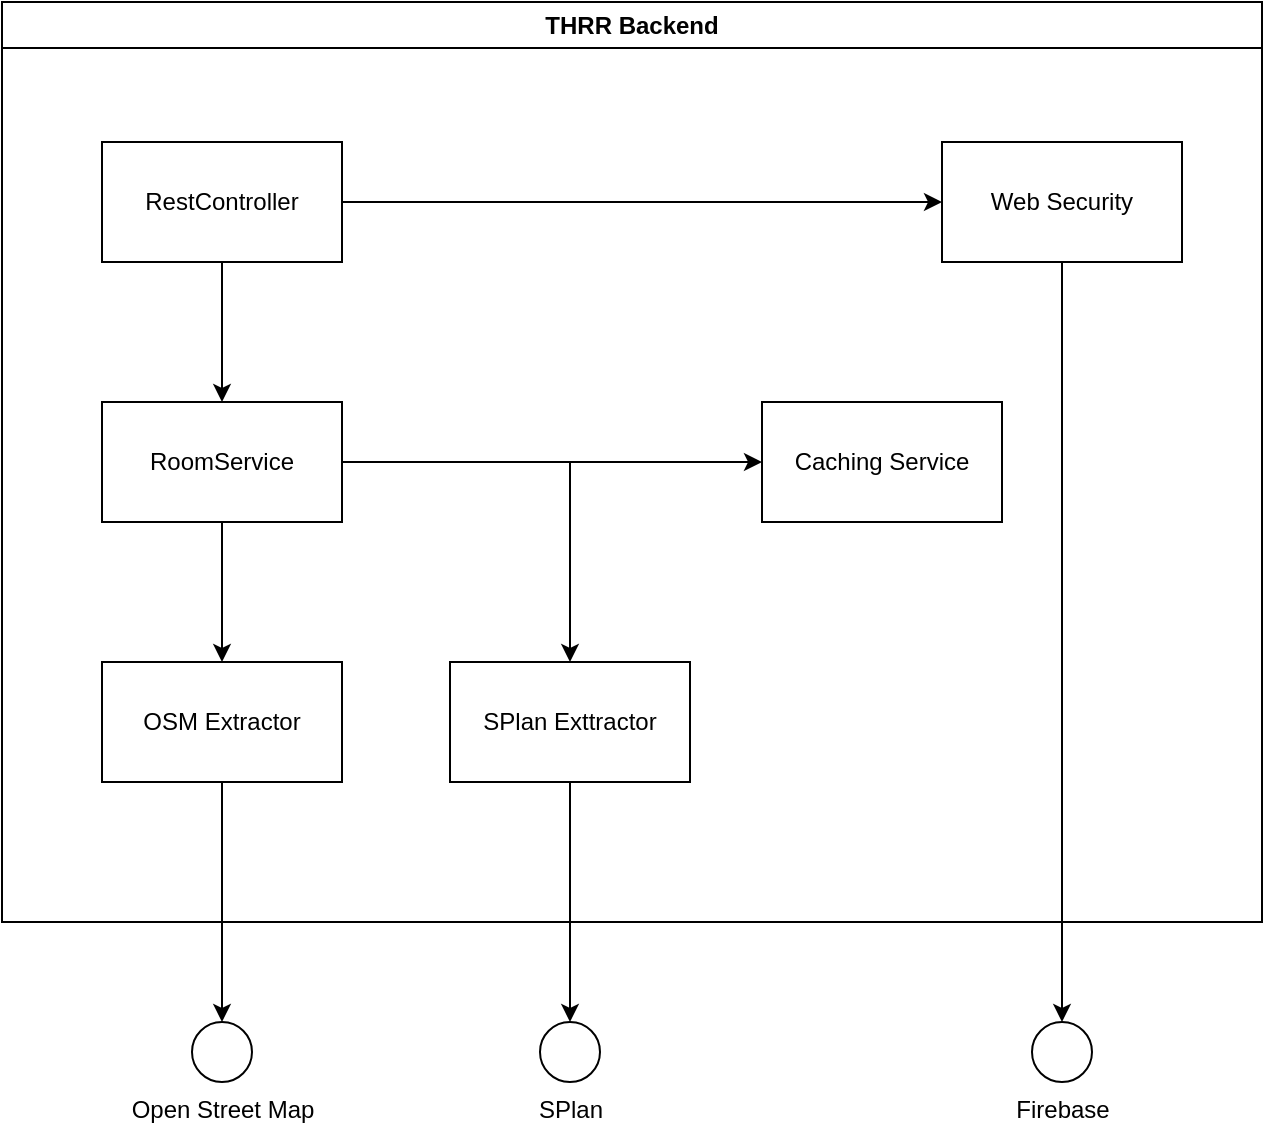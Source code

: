 <mxfile version="27.0.9">
  <diagram name="Seite-1" id="LqbLKMbjIjNHvsY7pItr">
    <mxGraphModel dx="1106" dy="604" grid="1" gridSize="10" guides="1" tooltips="1" connect="1" arrows="1" fold="1" page="1" pageScale="1" pageWidth="827" pageHeight="1169" math="0" shadow="0">
      <root>
        <mxCell id="0" />
        <mxCell id="1" parent="0" />
        <mxCell id="1zXB2jg4-p6-12-XATWg-1" value="THRR Backend" style="swimlane;whiteSpace=wrap;html=1;" vertex="1" parent="1">
          <mxGeometry x="70" y="100" width="630" height="460" as="geometry" />
        </mxCell>
        <mxCell id="1zXB2jg4-p6-12-XATWg-4" style="edgeStyle=orthogonalEdgeStyle;rounded=0;orthogonalLoop=1;jettySize=auto;html=1;entryX=0.5;entryY=0;entryDx=0;entryDy=0;" edge="1" parent="1zXB2jg4-p6-12-XATWg-1" source="1zXB2jg4-p6-12-XATWg-2" target="1zXB2jg4-p6-12-XATWg-3">
          <mxGeometry relative="1" as="geometry" />
        </mxCell>
        <mxCell id="1zXB2jg4-p6-12-XATWg-14" style="edgeStyle=orthogonalEdgeStyle;rounded=0;orthogonalLoop=1;jettySize=auto;html=1;" edge="1" parent="1zXB2jg4-p6-12-XATWg-1" source="1zXB2jg4-p6-12-XATWg-2" target="1zXB2jg4-p6-12-XATWg-13">
          <mxGeometry relative="1" as="geometry" />
        </mxCell>
        <mxCell id="1zXB2jg4-p6-12-XATWg-2" value="RestController" style="rounded=0;whiteSpace=wrap;html=1;" vertex="1" parent="1zXB2jg4-p6-12-XATWg-1">
          <mxGeometry x="50" y="70" width="120" height="60" as="geometry" />
        </mxCell>
        <mxCell id="1zXB2jg4-p6-12-XATWg-6" style="edgeStyle=orthogonalEdgeStyle;rounded=0;orthogonalLoop=1;jettySize=auto;html=1;" edge="1" parent="1zXB2jg4-p6-12-XATWg-1" source="1zXB2jg4-p6-12-XATWg-3" target="1zXB2jg4-p6-12-XATWg-5">
          <mxGeometry relative="1" as="geometry" />
        </mxCell>
        <mxCell id="1zXB2jg4-p6-12-XATWg-8" style="edgeStyle=orthogonalEdgeStyle;rounded=0;orthogonalLoop=1;jettySize=auto;html=1;" edge="1" parent="1zXB2jg4-p6-12-XATWg-1" source="1zXB2jg4-p6-12-XATWg-3" target="1zXB2jg4-p6-12-XATWg-7">
          <mxGeometry relative="1" as="geometry" />
        </mxCell>
        <mxCell id="1zXB2jg4-p6-12-XATWg-19" style="edgeStyle=orthogonalEdgeStyle;rounded=0;orthogonalLoop=1;jettySize=auto;html=1;entryX=0;entryY=0.5;entryDx=0;entryDy=0;" edge="1" parent="1zXB2jg4-p6-12-XATWg-1" source="1zXB2jg4-p6-12-XATWg-3" target="1zXB2jg4-p6-12-XATWg-18">
          <mxGeometry relative="1" as="geometry" />
        </mxCell>
        <mxCell id="1zXB2jg4-p6-12-XATWg-3" value="RoomService" style="rounded=0;whiteSpace=wrap;html=1;" vertex="1" parent="1zXB2jg4-p6-12-XATWg-1">
          <mxGeometry x="50" y="200" width="120" height="60" as="geometry" />
        </mxCell>
        <mxCell id="1zXB2jg4-p6-12-XATWg-5" value="OSM Extractor" style="rounded=0;whiteSpace=wrap;html=1;" vertex="1" parent="1zXB2jg4-p6-12-XATWg-1">
          <mxGeometry x="50" y="330" width="120" height="60" as="geometry" />
        </mxCell>
        <mxCell id="1zXB2jg4-p6-12-XATWg-7" value="SPlan Exttractor" style="rounded=0;whiteSpace=wrap;html=1;" vertex="1" parent="1zXB2jg4-p6-12-XATWg-1">
          <mxGeometry x="224" y="330" width="120" height="60" as="geometry" />
        </mxCell>
        <mxCell id="1zXB2jg4-p6-12-XATWg-13" value="Web Security" style="rounded=0;whiteSpace=wrap;html=1;" vertex="1" parent="1zXB2jg4-p6-12-XATWg-1">
          <mxGeometry x="470" y="70" width="120" height="60" as="geometry" />
        </mxCell>
        <mxCell id="1zXB2jg4-p6-12-XATWg-18" value="Caching Service" style="rounded=0;whiteSpace=wrap;html=1;" vertex="1" parent="1zXB2jg4-p6-12-XATWg-1">
          <mxGeometry x="380" y="200" width="120" height="60" as="geometry" />
        </mxCell>
        <mxCell id="1zXB2jg4-p6-12-XATWg-10" value="Firebase" style="ellipse;html=1;aspect=fixed;labelPosition=center;verticalLabelPosition=bottom;align=center;verticalAlign=top;" vertex="1" parent="1">
          <mxGeometry x="585" y="610" width="30" height="30" as="geometry" />
        </mxCell>
        <mxCell id="1zXB2jg4-p6-12-XATWg-11" value="Open Street Map" style="ellipse;html=1;aspect=fixed;labelPosition=center;verticalLabelPosition=bottom;align=center;verticalAlign=top;" vertex="1" parent="1">
          <mxGeometry x="165" y="610" width="30" height="30" as="geometry" />
        </mxCell>
        <mxCell id="1zXB2jg4-p6-12-XATWg-12" value="SPlan" style="ellipse;html=1;aspect=fixed;labelPosition=center;verticalLabelPosition=bottom;align=center;verticalAlign=top;" vertex="1" parent="1">
          <mxGeometry x="339" y="610" width="30" height="30" as="geometry" />
        </mxCell>
        <mxCell id="1zXB2jg4-p6-12-XATWg-15" style="edgeStyle=orthogonalEdgeStyle;rounded=0;orthogonalLoop=1;jettySize=auto;html=1;entryX=0.5;entryY=0;entryDx=0;entryDy=0;" edge="1" parent="1" source="1zXB2jg4-p6-12-XATWg-13" target="1zXB2jg4-p6-12-XATWg-10">
          <mxGeometry relative="1" as="geometry" />
        </mxCell>
        <mxCell id="1zXB2jg4-p6-12-XATWg-16" style="edgeStyle=orthogonalEdgeStyle;rounded=0;orthogonalLoop=1;jettySize=auto;html=1;entryX=0.5;entryY=0;entryDx=0;entryDy=0;" edge="1" parent="1" source="1zXB2jg4-p6-12-XATWg-7" target="1zXB2jg4-p6-12-XATWg-12">
          <mxGeometry relative="1" as="geometry" />
        </mxCell>
        <mxCell id="1zXB2jg4-p6-12-XATWg-17" style="edgeStyle=orthogonalEdgeStyle;rounded=0;orthogonalLoop=1;jettySize=auto;html=1;" edge="1" parent="1" source="1zXB2jg4-p6-12-XATWg-5" target="1zXB2jg4-p6-12-XATWg-11">
          <mxGeometry relative="1" as="geometry" />
        </mxCell>
      </root>
    </mxGraphModel>
  </diagram>
</mxfile>
